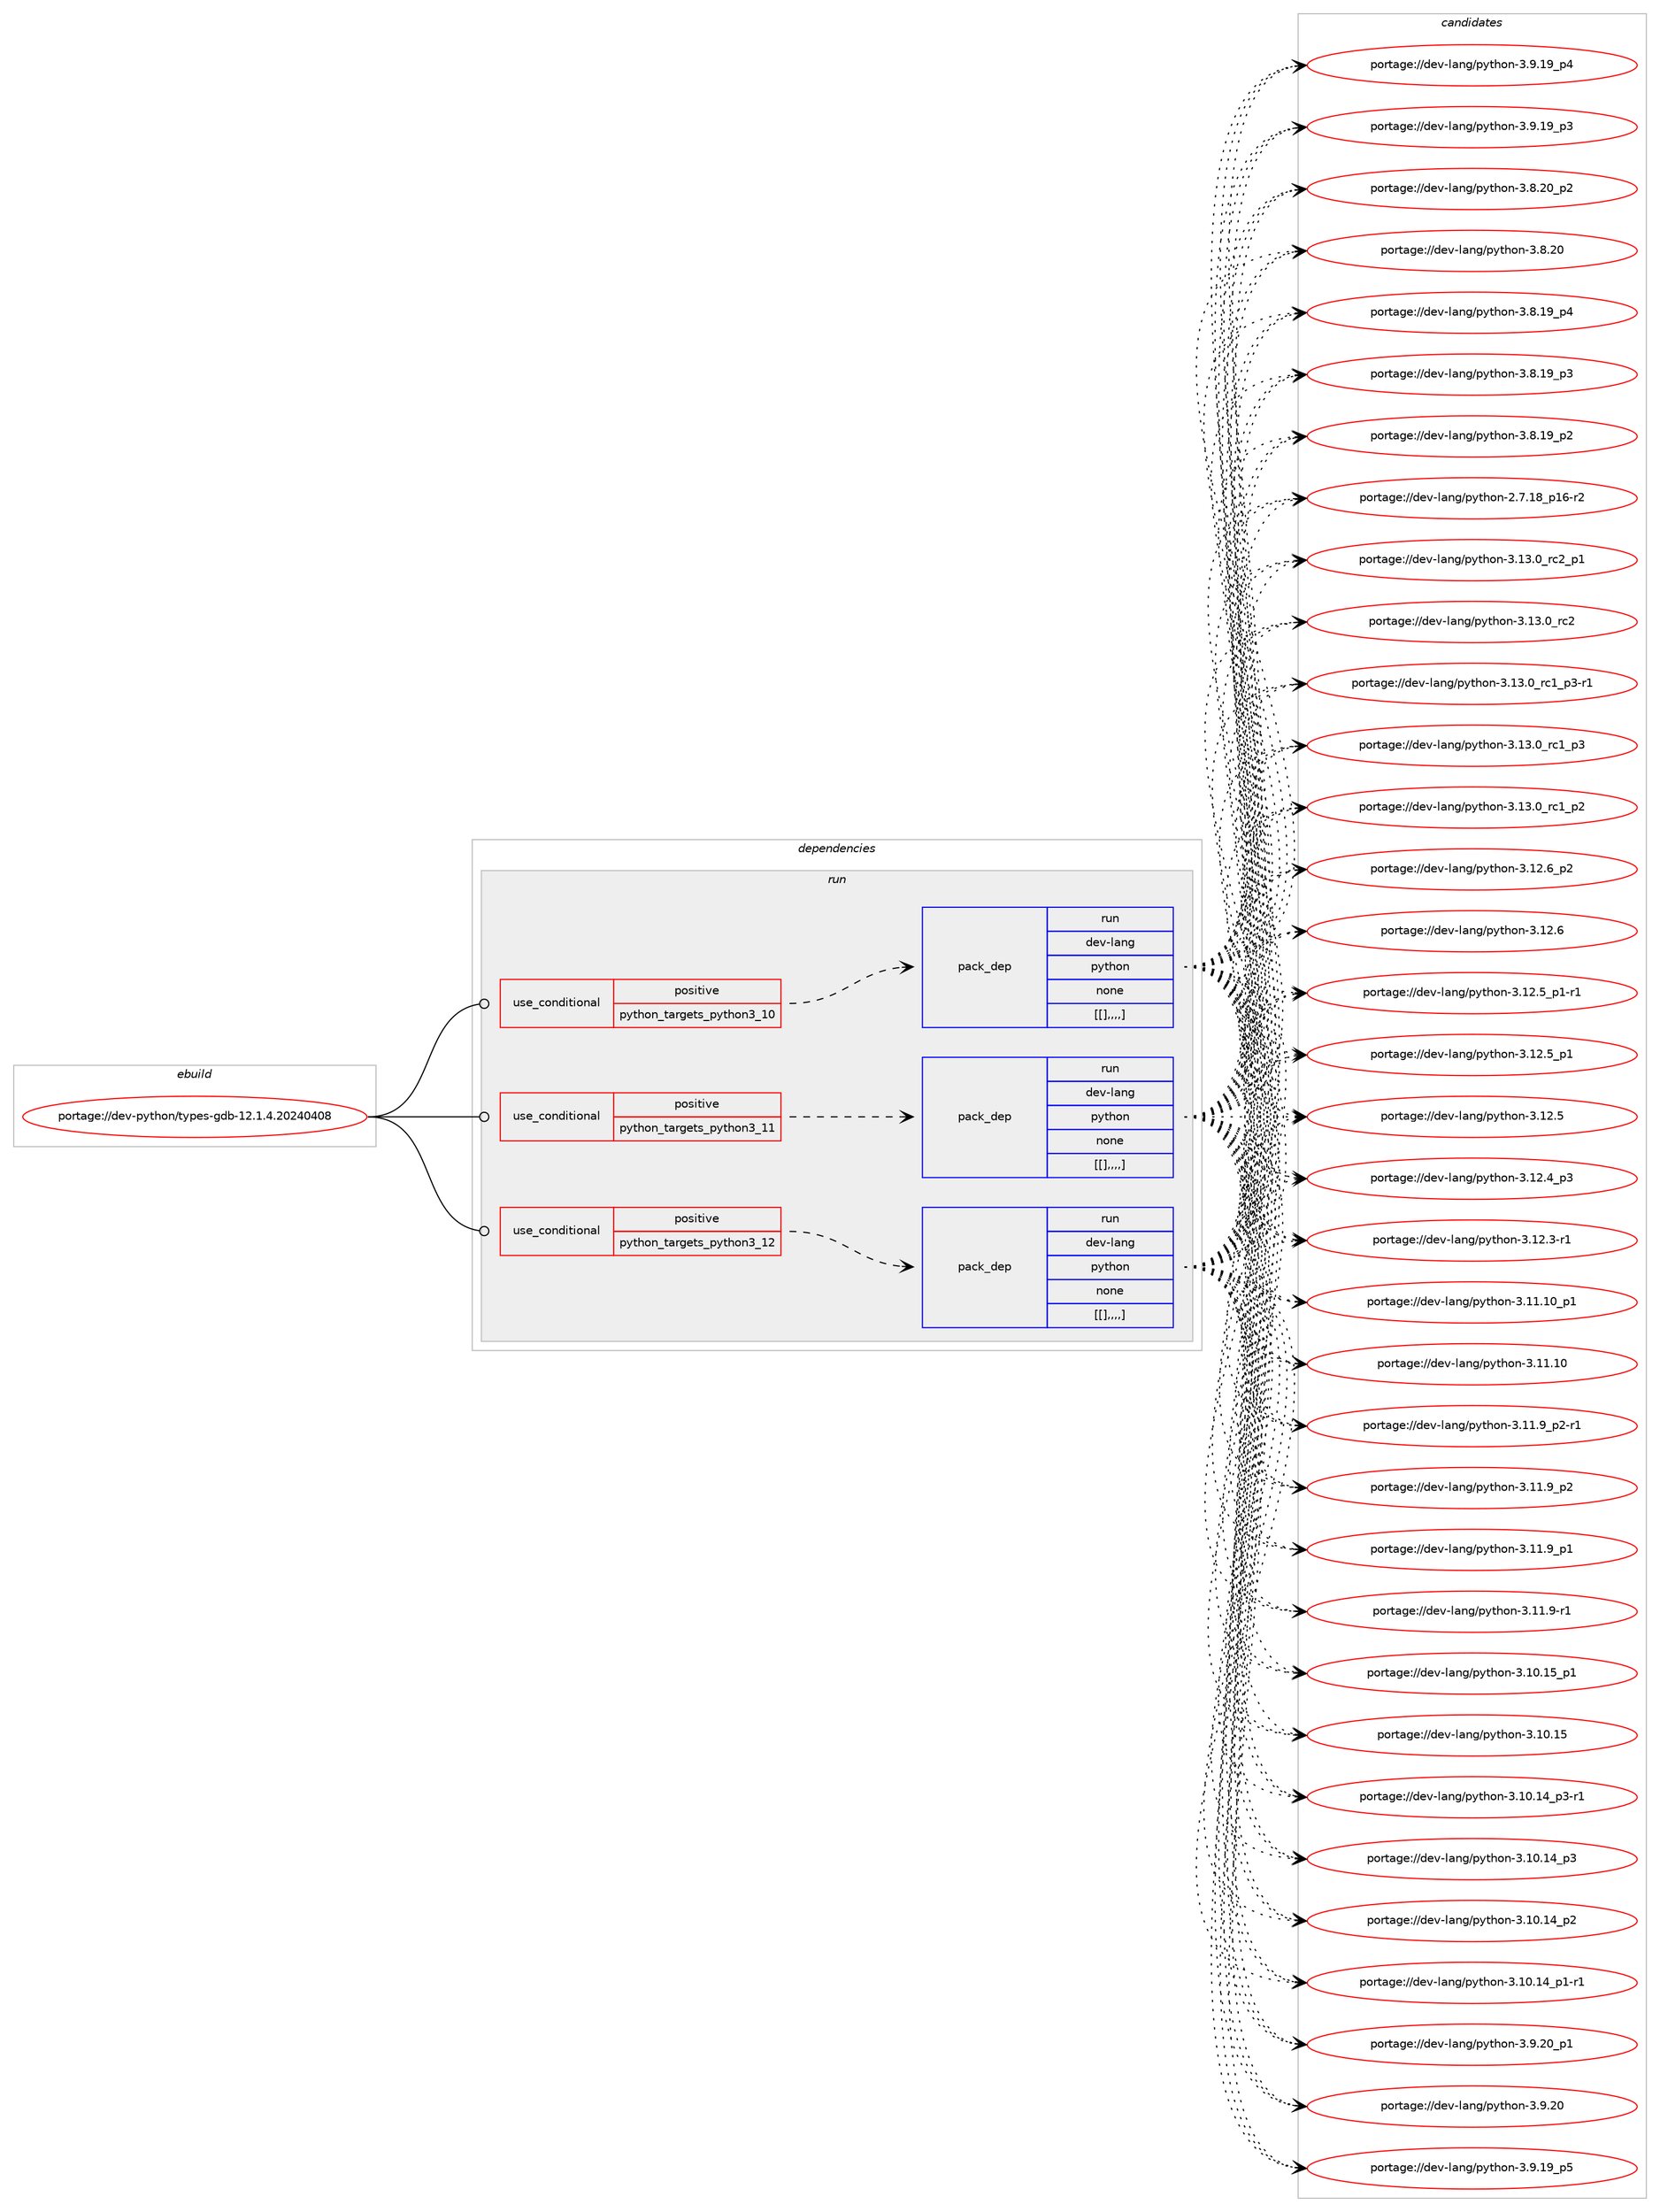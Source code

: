 digraph prolog {

# *************
# Graph options
# *************

newrank=true;
concentrate=true;
compound=true;
graph [rankdir=LR,fontname=Helvetica,fontsize=10,ranksep=1.5];#, ranksep=2.5, nodesep=0.2];
edge  [arrowhead=vee];
node  [fontname=Helvetica,fontsize=10];

# **********
# The ebuild
# **********

subgraph cluster_leftcol {
color=gray;
label=<<i>ebuild</i>>;
id [label="portage://dev-python/types-gdb-12.1.4.20240408", color=red, width=4, href="../dev-python/types-gdb-12.1.4.20240408.svg"];
}

# ****************
# The dependencies
# ****************

subgraph cluster_midcol {
color=gray;
label=<<i>dependencies</i>>;
subgraph cluster_compile {
fillcolor="#eeeeee";
style=filled;
label=<<i>compile</i>>;
}
subgraph cluster_compileandrun {
fillcolor="#eeeeee";
style=filled;
label=<<i>compile and run</i>>;
}
subgraph cluster_run {
fillcolor="#eeeeee";
style=filled;
label=<<i>run</i>>;
subgraph cond42529 {
dependency169833 [label=<<TABLE BORDER="0" CELLBORDER="1" CELLSPACING="0" CELLPADDING="4"><TR><TD ROWSPAN="3" CELLPADDING="10">use_conditional</TD></TR><TR><TD>positive</TD></TR><TR><TD>python_targets_python3_10</TD></TR></TABLE>>, shape=none, color=red];
subgraph pack126041 {
dependency169834 [label=<<TABLE BORDER="0" CELLBORDER="1" CELLSPACING="0" CELLPADDING="4" WIDTH="220"><TR><TD ROWSPAN="6" CELLPADDING="30">pack_dep</TD></TR><TR><TD WIDTH="110">run</TD></TR><TR><TD>dev-lang</TD></TR><TR><TD>python</TD></TR><TR><TD>none</TD></TR><TR><TD>[[],,,,]</TD></TR></TABLE>>, shape=none, color=blue];
}
dependency169833:e -> dependency169834:w [weight=20,style="dashed",arrowhead="vee"];
}
id:e -> dependency169833:w [weight=20,style="solid",arrowhead="odot"];
subgraph cond42530 {
dependency169835 [label=<<TABLE BORDER="0" CELLBORDER="1" CELLSPACING="0" CELLPADDING="4"><TR><TD ROWSPAN="3" CELLPADDING="10">use_conditional</TD></TR><TR><TD>positive</TD></TR><TR><TD>python_targets_python3_11</TD></TR></TABLE>>, shape=none, color=red];
subgraph pack126042 {
dependency169836 [label=<<TABLE BORDER="0" CELLBORDER="1" CELLSPACING="0" CELLPADDING="4" WIDTH="220"><TR><TD ROWSPAN="6" CELLPADDING="30">pack_dep</TD></TR><TR><TD WIDTH="110">run</TD></TR><TR><TD>dev-lang</TD></TR><TR><TD>python</TD></TR><TR><TD>none</TD></TR><TR><TD>[[],,,,]</TD></TR></TABLE>>, shape=none, color=blue];
}
dependency169835:e -> dependency169836:w [weight=20,style="dashed",arrowhead="vee"];
}
id:e -> dependency169835:w [weight=20,style="solid",arrowhead="odot"];
subgraph cond42531 {
dependency169837 [label=<<TABLE BORDER="0" CELLBORDER="1" CELLSPACING="0" CELLPADDING="4"><TR><TD ROWSPAN="3" CELLPADDING="10">use_conditional</TD></TR><TR><TD>positive</TD></TR><TR><TD>python_targets_python3_12</TD></TR></TABLE>>, shape=none, color=red];
subgraph pack126043 {
dependency169838 [label=<<TABLE BORDER="0" CELLBORDER="1" CELLSPACING="0" CELLPADDING="4" WIDTH="220"><TR><TD ROWSPAN="6" CELLPADDING="30">pack_dep</TD></TR><TR><TD WIDTH="110">run</TD></TR><TR><TD>dev-lang</TD></TR><TR><TD>python</TD></TR><TR><TD>none</TD></TR><TR><TD>[[],,,,]</TD></TR></TABLE>>, shape=none, color=blue];
}
dependency169837:e -> dependency169838:w [weight=20,style="dashed",arrowhead="vee"];
}
id:e -> dependency169837:w [weight=20,style="solid",arrowhead="odot"];
}
}

# **************
# The candidates
# **************

subgraph cluster_choices {
rank=same;
color=gray;
label=<<i>candidates</i>>;

subgraph choice126041 {
color=black;
nodesep=1;
choice100101118451089711010347112121116104111110455146495146489511499509511249 [label="portage://dev-lang/python-3.13.0_rc2_p1", color=red, width=4,href="../dev-lang/python-3.13.0_rc2_p1.svg"];
choice10010111845108971101034711212111610411111045514649514648951149950 [label="portage://dev-lang/python-3.13.0_rc2", color=red, width=4,href="../dev-lang/python-3.13.0_rc2.svg"];
choice1001011184510897110103471121211161041111104551464951464895114994995112514511449 [label="portage://dev-lang/python-3.13.0_rc1_p3-r1", color=red, width=4,href="../dev-lang/python-3.13.0_rc1_p3-r1.svg"];
choice100101118451089711010347112121116104111110455146495146489511499499511251 [label="portage://dev-lang/python-3.13.0_rc1_p3", color=red, width=4,href="../dev-lang/python-3.13.0_rc1_p3.svg"];
choice100101118451089711010347112121116104111110455146495146489511499499511250 [label="portage://dev-lang/python-3.13.0_rc1_p2", color=red, width=4,href="../dev-lang/python-3.13.0_rc1_p2.svg"];
choice100101118451089711010347112121116104111110455146495046549511250 [label="portage://dev-lang/python-3.12.6_p2", color=red, width=4,href="../dev-lang/python-3.12.6_p2.svg"];
choice10010111845108971101034711212111610411111045514649504654 [label="portage://dev-lang/python-3.12.6", color=red, width=4,href="../dev-lang/python-3.12.6.svg"];
choice1001011184510897110103471121211161041111104551464950465395112494511449 [label="portage://dev-lang/python-3.12.5_p1-r1", color=red, width=4,href="../dev-lang/python-3.12.5_p1-r1.svg"];
choice100101118451089711010347112121116104111110455146495046539511249 [label="portage://dev-lang/python-3.12.5_p1", color=red, width=4,href="../dev-lang/python-3.12.5_p1.svg"];
choice10010111845108971101034711212111610411111045514649504653 [label="portage://dev-lang/python-3.12.5", color=red, width=4,href="../dev-lang/python-3.12.5.svg"];
choice100101118451089711010347112121116104111110455146495046529511251 [label="portage://dev-lang/python-3.12.4_p3", color=red, width=4,href="../dev-lang/python-3.12.4_p3.svg"];
choice100101118451089711010347112121116104111110455146495046514511449 [label="portage://dev-lang/python-3.12.3-r1", color=red, width=4,href="../dev-lang/python-3.12.3-r1.svg"];
choice10010111845108971101034711212111610411111045514649494649489511249 [label="portage://dev-lang/python-3.11.10_p1", color=red, width=4,href="../dev-lang/python-3.11.10_p1.svg"];
choice1001011184510897110103471121211161041111104551464949464948 [label="portage://dev-lang/python-3.11.10", color=red, width=4,href="../dev-lang/python-3.11.10.svg"];
choice1001011184510897110103471121211161041111104551464949465795112504511449 [label="portage://dev-lang/python-3.11.9_p2-r1", color=red, width=4,href="../dev-lang/python-3.11.9_p2-r1.svg"];
choice100101118451089711010347112121116104111110455146494946579511250 [label="portage://dev-lang/python-3.11.9_p2", color=red, width=4,href="../dev-lang/python-3.11.9_p2.svg"];
choice100101118451089711010347112121116104111110455146494946579511249 [label="portage://dev-lang/python-3.11.9_p1", color=red, width=4,href="../dev-lang/python-3.11.9_p1.svg"];
choice100101118451089711010347112121116104111110455146494946574511449 [label="portage://dev-lang/python-3.11.9-r1", color=red, width=4,href="../dev-lang/python-3.11.9-r1.svg"];
choice10010111845108971101034711212111610411111045514649484649539511249 [label="portage://dev-lang/python-3.10.15_p1", color=red, width=4,href="../dev-lang/python-3.10.15_p1.svg"];
choice1001011184510897110103471121211161041111104551464948464953 [label="portage://dev-lang/python-3.10.15", color=red, width=4,href="../dev-lang/python-3.10.15.svg"];
choice100101118451089711010347112121116104111110455146494846495295112514511449 [label="portage://dev-lang/python-3.10.14_p3-r1", color=red, width=4,href="../dev-lang/python-3.10.14_p3-r1.svg"];
choice10010111845108971101034711212111610411111045514649484649529511251 [label="portage://dev-lang/python-3.10.14_p3", color=red, width=4,href="../dev-lang/python-3.10.14_p3.svg"];
choice10010111845108971101034711212111610411111045514649484649529511250 [label="portage://dev-lang/python-3.10.14_p2", color=red, width=4,href="../dev-lang/python-3.10.14_p2.svg"];
choice100101118451089711010347112121116104111110455146494846495295112494511449 [label="portage://dev-lang/python-3.10.14_p1-r1", color=red, width=4,href="../dev-lang/python-3.10.14_p1-r1.svg"];
choice100101118451089711010347112121116104111110455146574650489511249 [label="portage://dev-lang/python-3.9.20_p1", color=red, width=4,href="../dev-lang/python-3.9.20_p1.svg"];
choice10010111845108971101034711212111610411111045514657465048 [label="portage://dev-lang/python-3.9.20", color=red, width=4,href="../dev-lang/python-3.9.20.svg"];
choice100101118451089711010347112121116104111110455146574649579511253 [label="portage://dev-lang/python-3.9.19_p5", color=red, width=4,href="../dev-lang/python-3.9.19_p5.svg"];
choice100101118451089711010347112121116104111110455146574649579511252 [label="portage://dev-lang/python-3.9.19_p4", color=red, width=4,href="../dev-lang/python-3.9.19_p4.svg"];
choice100101118451089711010347112121116104111110455146574649579511251 [label="portage://dev-lang/python-3.9.19_p3", color=red, width=4,href="../dev-lang/python-3.9.19_p3.svg"];
choice100101118451089711010347112121116104111110455146564650489511250 [label="portage://dev-lang/python-3.8.20_p2", color=red, width=4,href="../dev-lang/python-3.8.20_p2.svg"];
choice10010111845108971101034711212111610411111045514656465048 [label="portage://dev-lang/python-3.8.20", color=red, width=4,href="../dev-lang/python-3.8.20.svg"];
choice100101118451089711010347112121116104111110455146564649579511252 [label="portage://dev-lang/python-3.8.19_p4", color=red, width=4,href="../dev-lang/python-3.8.19_p4.svg"];
choice100101118451089711010347112121116104111110455146564649579511251 [label="portage://dev-lang/python-3.8.19_p3", color=red, width=4,href="../dev-lang/python-3.8.19_p3.svg"];
choice100101118451089711010347112121116104111110455146564649579511250 [label="portage://dev-lang/python-3.8.19_p2", color=red, width=4,href="../dev-lang/python-3.8.19_p2.svg"];
choice100101118451089711010347112121116104111110455046554649569511249544511450 [label="portage://dev-lang/python-2.7.18_p16-r2", color=red, width=4,href="../dev-lang/python-2.7.18_p16-r2.svg"];
dependency169834:e -> choice100101118451089711010347112121116104111110455146495146489511499509511249:w [style=dotted,weight="100"];
dependency169834:e -> choice10010111845108971101034711212111610411111045514649514648951149950:w [style=dotted,weight="100"];
dependency169834:e -> choice1001011184510897110103471121211161041111104551464951464895114994995112514511449:w [style=dotted,weight="100"];
dependency169834:e -> choice100101118451089711010347112121116104111110455146495146489511499499511251:w [style=dotted,weight="100"];
dependency169834:e -> choice100101118451089711010347112121116104111110455146495146489511499499511250:w [style=dotted,weight="100"];
dependency169834:e -> choice100101118451089711010347112121116104111110455146495046549511250:w [style=dotted,weight="100"];
dependency169834:e -> choice10010111845108971101034711212111610411111045514649504654:w [style=dotted,weight="100"];
dependency169834:e -> choice1001011184510897110103471121211161041111104551464950465395112494511449:w [style=dotted,weight="100"];
dependency169834:e -> choice100101118451089711010347112121116104111110455146495046539511249:w [style=dotted,weight="100"];
dependency169834:e -> choice10010111845108971101034711212111610411111045514649504653:w [style=dotted,weight="100"];
dependency169834:e -> choice100101118451089711010347112121116104111110455146495046529511251:w [style=dotted,weight="100"];
dependency169834:e -> choice100101118451089711010347112121116104111110455146495046514511449:w [style=dotted,weight="100"];
dependency169834:e -> choice10010111845108971101034711212111610411111045514649494649489511249:w [style=dotted,weight="100"];
dependency169834:e -> choice1001011184510897110103471121211161041111104551464949464948:w [style=dotted,weight="100"];
dependency169834:e -> choice1001011184510897110103471121211161041111104551464949465795112504511449:w [style=dotted,weight="100"];
dependency169834:e -> choice100101118451089711010347112121116104111110455146494946579511250:w [style=dotted,weight="100"];
dependency169834:e -> choice100101118451089711010347112121116104111110455146494946579511249:w [style=dotted,weight="100"];
dependency169834:e -> choice100101118451089711010347112121116104111110455146494946574511449:w [style=dotted,weight="100"];
dependency169834:e -> choice10010111845108971101034711212111610411111045514649484649539511249:w [style=dotted,weight="100"];
dependency169834:e -> choice1001011184510897110103471121211161041111104551464948464953:w [style=dotted,weight="100"];
dependency169834:e -> choice100101118451089711010347112121116104111110455146494846495295112514511449:w [style=dotted,weight="100"];
dependency169834:e -> choice10010111845108971101034711212111610411111045514649484649529511251:w [style=dotted,weight="100"];
dependency169834:e -> choice10010111845108971101034711212111610411111045514649484649529511250:w [style=dotted,weight="100"];
dependency169834:e -> choice100101118451089711010347112121116104111110455146494846495295112494511449:w [style=dotted,weight="100"];
dependency169834:e -> choice100101118451089711010347112121116104111110455146574650489511249:w [style=dotted,weight="100"];
dependency169834:e -> choice10010111845108971101034711212111610411111045514657465048:w [style=dotted,weight="100"];
dependency169834:e -> choice100101118451089711010347112121116104111110455146574649579511253:w [style=dotted,weight="100"];
dependency169834:e -> choice100101118451089711010347112121116104111110455146574649579511252:w [style=dotted,weight="100"];
dependency169834:e -> choice100101118451089711010347112121116104111110455146574649579511251:w [style=dotted,weight="100"];
dependency169834:e -> choice100101118451089711010347112121116104111110455146564650489511250:w [style=dotted,weight="100"];
dependency169834:e -> choice10010111845108971101034711212111610411111045514656465048:w [style=dotted,weight="100"];
dependency169834:e -> choice100101118451089711010347112121116104111110455146564649579511252:w [style=dotted,weight="100"];
dependency169834:e -> choice100101118451089711010347112121116104111110455146564649579511251:w [style=dotted,weight="100"];
dependency169834:e -> choice100101118451089711010347112121116104111110455146564649579511250:w [style=dotted,weight="100"];
dependency169834:e -> choice100101118451089711010347112121116104111110455046554649569511249544511450:w [style=dotted,weight="100"];
}
subgraph choice126042 {
color=black;
nodesep=1;
choice100101118451089711010347112121116104111110455146495146489511499509511249 [label="portage://dev-lang/python-3.13.0_rc2_p1", color=red, width=4,href="../dev-lang/python-3.13.0_rc2_p1.svg"];
choice10010111845108971101034711212111610411111045514649514648951149950 [label="portage://dev-lang/python-3.13.0_rc2", color=red, width=4,href="../dev-lang/python-3.13.0_rc2.svg"];
choice1001011184510897110103471121211161041111104551464951464895114994995112514511449 [label="portage://dev-lang/python-3.13.0_rc1_p3-r1", color=red, width=4,href="../dev-lang/python-3.13.0_rc1_p3-r1.svg"];
choice100101118451089711010347112121116104111110455146495146489511499499511251 [label="portage://dev-lang/python-3.13.0_rc1_p3", color=red, width=4,href="../dev-lang/python-3.13.0_rc1_p3.svg"];
choice100101118451089711010347112121116104111110455146495146489511499499511250 [label="portage://dev-lang/python-3.13.0_rc1_p2", color=red, width=4,href="../dev-lang/python-3.13.0_rc1_p2.svg"];
choice100101118451089711010347112121116104111110455146495046549511250 [label="portage://dev-lang/python-3.12.6_p2", color=red, width=4,href="../dev-lang/python-3.12.6_p2.svg"];
choice10010111845108971101034711212111610411111045514649504654 [label="portage://dev-lang/python-3.12.6", color=red, width=4,href="../dev-lang/python-3.12.6.svg"];
choice1001011184510897110103471121211161041111104551464950465395112494511449 [label="portage://dev-lang/python-3.12.5_p1-r1", color=red, width=4,href="../dev-lang/python-3.12.5_p1-r1.svg"];
choice100101118451089711010347112121116104111110455146495046539511249 [label="portage://dev-lang/python-3.12.5_p1", color=red, width=4,href="../dev-lang/python-3.12.5_p1.svg"];
choice10010111845108971101034711212111610411111045514649504653 [label="portage://dev-lang/python-3.12.5", color=red, width=4,href="../dev-lang/python-3.12.5.svg"];
choice100101118451089711010347112121116104111110455146495046529511251 [label="portage://dev-lang/python-3.12.4_p3", color=red, width=4,href="../dev-lang/python-3.12.4_p3.svg"];
choice100101118451089711010347112121116104111110455146495046514511449 [label="portage://dev-lang/python-3.12.3-r1", color=red, width=4,href="../dev-lang/python-3.12.3-r1.svg"];
choice10010111845108971101034711212111610411111045514649494649489511249 [label="portage://dev-lang/python-3.11.10_p1", color=red, width=4,href="../dev-lang/python-3.11.10_p1.svg"];
choice1001011184510897110103471121211161041111104551464949464948 [label="portage://dev-lang/python-3.11.10", color=red, width=4,href="../dev-lang/python-3.11.10.svg"];
choice1001011184510897110103471121211161041111104551464949465795112504511449 [label="portage://dev-lang/python-3.11.9_p2-r1", color=red, width=4,href="../dev-lang/python-3.11.9_p2-r1.svg"];
choice100101118451089711010347112121116104111110455146494946579511250 [label="portage://dev-lang/python-3.11.9_p2", color=red, width=4,href="../dev-lang/python-3.11.9_p2.svg"];
choice100101118451089711010347112121116104111110455146494946579511249 [label="portage://dev-lang/python-3.11.9_p1", color=red, width=4,href="../dev-lang/python-3.11.9_p1.svg"];
choice100101118451089711010347112121116104111110455146494946574511449 [label="portage://dev-lang/python-3.11.9-r1", color=red, width=4,href="../dev-lang/python-3.11.9-r1.svg"];
choice10010111845108971101034711212111610411111045514649484649539511249 [label="portage://dev-lang/python-3.10.15_p1", color=red, width=4,href="../dev-lang/python-3.10.15_p1.svg"];
choice1001011184510897110103471121211161041111104551464948464953 [label="portage://dev-lang/python-3.10.15", color=red, width=4,href="../dev-lang/python-3.10.15.svg"];
choice100101118451089711010347112121116104111110455146494846495295112514511449 [label="portage://dev-lang/python-3.10.14_p3-r1", color=red, width=4,href="../dev-lang/python-3.10.14_p3-r1.svg"];
choice10010111845108971101034711212111610411111045514649484649529511251 [label="portage://dev-lang/python-3.10.14_p3", color=red, width=4,href="../dev-lang/python-3.10.14_p3.svg"];
choice10010111845108971101034711212111610411111045514649484649529511250 [label="portage://dev-lang/python-3.10.14_p2", color=red, width=4,href="../dev-lang/python-3.10.14_p2.svg"];
choice100101118451089711010347112121116104111110455146494846495295112494511449 [label="portage://dev-lang/python-3.10.14_p1-r1", color=red, width=4,href="../dev-lang/python-3.10.14_p1-r1.svg"];
choice100101118451089711010347112121116104111110455146574650489511249 [label="portage://dev-lang/python-3.9.20_p1", color=red, width=4,href="../dev-lang/python-3.9.20_p1.svg"];
choice10010111845108971101034711212111610411111045514657465048 [label="portage://dev-lang/python-3.9.20", color=red, width=4,href="../dev-lang/python-3.9.20.svg"];
choice100101118451089711010347112121116104111110455146574649579511253 [label="portage://dev-lang/python-3.9.19_p5", color=red, width=4,href="../dev-lang/python-3.9.19_p5.svg"];
choice100101118451089711010347112121116104111110455146574649579511252 [label="portage://dev-lang/python-3.9.19_p4", color=red, width=4,href="../dev-lang/python-3.9.19_p4.svg"];
choice100101118451089711010347112121116104111110455146574649579511251 [label="portage://dev-lang/python-3.9.19_p3", color=red, width=4,href="../dev-lang/python-3.9.19_p3.svg"];
choice100101118451089711010347112121116104111110455146564650489511250 [label="portage://dev-lang/python-3.8.20_p2", color=red, width=4,href="../dev-lang/python-3.8.20_p2.svg"];
choice10010111845108971101034711212111610411111045514656465048 [label="portage://dev-lang/python-3.8.20", color=red, width=4,href="../dev-lang/python-3.8.20.svg"];
choice100101118451089711010347112121116104111110455146564649579511252 [label="portage://dev-lang/python-3.8.19_p4", color=red, width=4,href="../dev-lang/python-3.8.19_p4.svg"];
choice100101118451089711010347112121116104111110455146564649579511251 [label="portage://dev-lang/python-3.8.19_p3", color=red, width=4,href="../dev-lang/python-3.8.19_p3.svg"];
choice100101118451089711010347112121116104111110455146564649579511250 [label="portage://dev-lang/python-3.8.19_p2", color=red, width=4,href="../dev-lang/python-3.8.19_p2.svg"];
choice100101118451089711010347112121116104111110455046554649569511249544511450 [label="portage://dev-lang/python-2.7.18_p16-r2", color=red, width=4,href="../dev-lang/python-2.7.18_p16-r2.svg"];
dependency169836:e -> choice100101118451089711010347112121116104111110455146495146489511499509511249:w [style=dotted,weight="100"];
dependency169836:e -> choice10010111845108971101034711212111610411111045514649514648951149950:w [style=dotted,weight="100"];
dependency169836:e -> choice1001011184510897110103471121211161041111104551464951464895114994995112514511449:w [style=dotted,weight="100"];
dependency169836:e -> choice100101118451089711010347112121116104111110455146495146489511499499511251:w [style=dotted,weight="100"];
dependency169836:e -> choice100101118451089711010347112121116104111110455146495146489511499499511250:w [style=dotted,weight="100"];
dependency169836:e -> choice100101118451089711010347112121116104111110455146495046549511250:w [style=dotted,weight="100"];
dependency169836:e -> choice10010111845108971101034711212111610411111045514649504654:w [style=dotted,weight="100"];
dependency169836:e -> choice1001011184510897110103471121211161041111104551464950465395112494511449:w [style=dotted,weight="100"];
dependency169836:e -> choice100101118451089711010347112121116104111110455146495046539511249:w [style=dotted,weight="100"];
dependency169836:e -> choice10010111845108971101034711212111610411111045514649504653:w [style=dotted,weight="100"];
dependency169836:e -> choice100101118451089711010347112121116104111110455146495046529511251:w [style=dotted,weight="100"];
dependency169836:e -> choice100101118451089711010347112121116104111110455146495046514511449:w [style=dotted,weight="100"];
dependency169836:e -> choice10010111845108971101034711212111610411111045514649494649489511249:w [style=dotted,weight="100"];
dependency169836:e -> choice1001011184510897110103471121211161041111104551464949464948:w [style=dotted,weight="100"];
dependency169836:e -> choice1001011184510897110103471121211161041111104551464949465795112504511449:w [style=dotted,weight="100"];
dependency169836:e -> choice100101118451089711010347112121116104111110455146494946579511250:w [style=dotted,weight="100"];
dependency169836:e -> choice100101118451089711010347112121116104111110455146494946579511249:w [style=dotted,weight="100"];
dependency169836:e -> choice100101118451089711010347112121116104111110455146494946574511449:w [style=dotted,weight="100"];
dependency169836:e -> choice10010111845108971101034711212111610411111045514649484649539511249:w [style=dotted,weight="100"];
dependency169836:e -> choice1001011184510897110103471121211161041111104551464948464953:w [style=dotted,weight="100"];
dependency169836:e -> choice100101118451089711010347112121116104111110455146494846495295112514511449:w [style=dotted,weight="100"];
dependency169836:e -> choice10010111845108971101034711212111610411111045514649484649529511251:w [style=dotted,weight="100"];
dependency169836:e -> choice10010111845108971101034711212111610411111045514649484649529511250:w [style=dotted,weight="100"];
dependency169836:e -> choice100101118451089711010347112121116104111110455146494846495295112494511449:w [style=dotted,weight="100"];
dependency169836:e -> choice100101118451089711010347112121116104111110455146574650489511249:w [style=dotted,weight="100"];
dependency169836:e -> choice10010111845108971101034711212111610411111045514657465048:w [style=dotted,weight="100"];
dependency169836:e -> choice100101118451089711010347112121116104111110455146574649579511253:w [style=dotted,weight="100"];
dependency169836:e -> choice100101118451089711010347112121116104111110455146574649579511252:w [style=dotted,weight="100"];
dependency169836:e -> choice100101118451089711010347112121116104111110455146574649579511251:w [style=dotted,weight="100"];
dependency169836:e -> choice100101118451089711010347112121116104111110455146564650489511250:w [style=dotted,weight="100"];
dependency169836:e -> choice10010111845108971101034711212111610411111045514656465048:w [style=dotted,weight="100"];
dependency169836:e -> choice100101118451089711010347112121116104111110455146564649579511252:w [style=dotted,weight="100"];
dependency169836:e -> choice100101118451089711010347112121116104111110455146564649579511251:w [style=dotted,weight="100"];
dependency169836:e -> choice100101118451089711010347112121116104111110455146564649579511250:w [style=dotted,weight="100"];
dependency169836:e -> choice100101118451089711010347112121116104111110455046554649569511249544511450:w [style=dotted,weight="100"];
}
subgraph choice126043 {
color=black;
nodesep=1;
choice100101118451089711010347112121116104111110455146495146489511499509511249 [label="portage://dev-lang/python-3.13.0_rc2_p1", color=red, width=4,href="../dev-lang/python-3.13.0_rc2_p1.svg"];
choice10010111845108971101034711212111610411111045514649514648951149950 [label="portage://dev-lang/python-3.13.0_rc2", color=red, width=4,href="../dev-lang/python-3.13.0_rc2.svg"];
choice1001011184510897110103471121211161041111104551464951464895114994995112514511449 [label="portage://dev-lang/python-3.13.0_rc1_p3-r1", color=red, width=4,href="../dev-lang/python-3.13.0_rc1_p3-r1.svg"];
choice100101118451089711010347112121116104111110455146495146489511499499511251 [label="portage://dev-lang/python-3.13.0_rc1_p3", color=red, width=4,href="../dev-lang/python-3.13.0_rc1_p3.svg"];
choice100101118451089711010347112121116104111110455146495146489511499499511250 [label="portage://dev-lang/python-3.13.0_rc1_p2", color=red, width=4,href="../dev-lang/python-3.13.0_rc1_p2.svg"];
choice100101118451089711010347112121116104111110455146495046549511250 [label="portage://dev-lang/python-3.12.6_p2", color=red, width=4,href="../dev-lang/python-3.12.6_p2.svg"];
choice10010111845108971101034711212111610411111045514649504654 [label="portage://dev-lang/python-3.12.6", color=red, width=4,href="../dev-lang/python-3.12.6.svg"];
choice1001011184510897110103471121211161041111104551464950465395112494511449 [label="portage://dev-lang/python-3.12.5_p1-r1", color=red, width=4,href="../dev-lang/python-3.12.5_p1-r1.svg"];
choice100101118451089711010347112121116104111110455146495046539511249 [label="portage://dev-lang/python-3.12.5_p1", color=red, width=4,href="../dev-lang/python-3.12.5_p1.svg"];
choice10010111845108971101034711212111610411111045514649504653 [label="portage://dev-lang/python-3.12.5", color=red, width=4,href="../dev-lang/python-3.12.5.svg"];
choice100101118451089711010347112121116104111110455146495046529511251 [label="portage://dev-lang/python-3.12.4_p3", color=red, width=4,href="../dev-lang/python-3.12.4_p3.svg"];
choice100101118451089711010347112121116104111110455146495046514511449 [label="portage://dev-lang/python-3.12.3-r1", color=red, width=4,href="../dev-lang/python-3.12.3-r1.svg"];
choice10010111845108971101034711212111610411111045514649494649489511249 [label="portage://dev-lang/python-3.11.10_p1", color=red, width=4,href="../dev-lang/python-3.11.10_p1.svg"];
choice1001011184510897110103471121211161041111104551464949464948 [label="portage://dev-lang/python-3.11.10", color=red, width=4,href="../dev-lang/python-3.11.10.svg"];
choice1001011184510897110103471121211161041111104551464949465795112504511449 [label="portage://dev-lang/python-3.11.9_p2-r1", color=red, width=4,href="../dev-lang/python-3.11.9_p2-r1.svg"];
choice100101118451089711010347112121116104111110455146494946579511250 [label="portage://dev-lang/python-3.11.9_p2", color=red, width=4,href="../dev-lang/python-3.11.9_p2.svg"];
choice100101118451089711010347112121116104111110455146494946579511249 [label="portage://dev-lang/python-3.11.9_p1", color=red, width=4,href="../dev-lang/python-3.11.9_p1.svg"];
choice100101118451089711010347112121116104111110455146494946574511449 [label="portage://dev-lang/python-3.11.9-r1", color=red, width=4,href="../dev-lang/python-3.11.9-r1.svg"];
choice10010111845108971101034711212111610411111045514649484649539511249 [label="portage://dev-lang/python-3.10.15_p1", color=red, width=4,href="../dev-lang/python-3.10.15_p1.svg"];
choice1001011184510897110103471121211161041111104551464948464953 [label="portage://dev-lang/python-3.10.15", color=red, width=4,href="../dev-lang/python-3.10.15.svg"];
choice100101118451089711010347112121116104111110455146494846495295112514511449 [label="portage://dev-lang/python-3.10.14_p3-r1", color=red, width=4,href="../dev-lang/python-3.10.14_p3-r1.svg"];
choice10010111845108971101034711212111610411111045514649484649529511251 [label="portage://dev-lang/python-3.10.14_p3", color=red, width=4,href="../dev-lang/python-3.10.14_p3.svg"];
choice10010111845108971101034711212111610411111045514649484649529511250 [label="portage://dev-lang/python-3.10.14_p2", color=red, width=4,href="../dev-lang/python-3.10.14_p2.svg"];
choice100101118451089711010347112121116104111110455146494846495295112494511449 [label="portage://dev-lang/python-3.10.14_p1-r1", color=red, width=4,href="../dev-lang/python-3.10.14_p1-r1.svg"];
choice100101118451089711010347112121116104111110455146574650489511249 [label="portage://dev-lang/python-3.9.20_p1", color=red, width=4,href="../dev-lang/python-3.9.20_p1.svg"];
choice10010111845108971101034711212111610411111045514657465048 [label="portage://dev-lang/python-3.9.20", color=red, width=4,href="../dev-lang/python-3.9.20.svg"];
choice100101118451089711010347112121116104111110455146574649579511253 [label="portage://dev-lang/python-3.9.19_p5", color=red, width=4,href="../dev-lang/python-3.9.19_p5.svg"];
choice100101118451089711010347112121116104111110455146574649579511252 [label="portage://dev-lang/python-3.9.19_p4", color=red, width=4,href="../dev-lang/python-3.9.19_p4.svg"];
choice100101118451089711010347112121116104111110455146574649579511251 [label="portage://dev-lang/python-3.9.19_p3", color=red, width=4,href="../dev-lang/python-3.9.19_p3.svg"];
choice100101118451089711010347112121116104111110455146564650489511250 [label="portage://dev-lang/python-3.8.20_p2", color=red, width=4,href="../dev-lang/python-3.8.20_p2.svg"];
choice10010111845108971101034711212111610411111045514656465048 [label="portage://dev-lang/python-3.8.20", color=red, width=4,href="../dev-lang/python-3.8.20.svg"];
choice100101118451089711010347112121116104111110455146564649579511252 [label="portage://dev-lang/python-3.8.19_p4", color=red, width=4,href="../dev-lang/python-3.8.19_p4.svg"];
choice100101118451089711010347112121116104111110455146564649579511251 [label="portage://dev-lang/python-3.8.19_p3", color=red, width=4,href="../dev-lang/python-3.8.19_p3.svg"];
choice100101118451089711010347112121116104111110455146564649579511250 [label="portage://dev-lang/python-3.8.19_p2", color=red, width=4,href="../dev-lang/python-3.8.19_p2.svg"];
choice100101118451089711010347112121116104111110455046554649569511249544511450 [label="portage://dev-lang/python-2.7.18_p16-r2", color=red, width=4,href="../dev-lang/python-2.7.18_p16-r2.svg"];
dependency169838:e -> choice100101118451089711010347112121116104111110455146495146489511499509511249:w [style=dotted,weight="100"];
dependency169838:e -> choice10010111845108971101034711212111610411111045514649514648951149950:w [style=dotted,weight="100"];
dependency169838:e -> choice1001011184510897110103471121211161041111104551464951464895114994995112514511449:w [style=dotted,weight="100"];
dependency169838:e -> choice100101118451089711010347112121116104111110455146495146489511499499511251:w [style=dotted,weight="100"];
dependency169838:e -> choice100101118451089711010347112121116104111110455146495146489511499499511250:w [style=dotted,weight="100"];
dependency169838:e -> choice100101118451089711010347112121116104111110455146495046549511250:w [style=dotted,weight="100"];
dependency169838:e -> choice10010111845108971101034711212111610411111045514649504654:w [style=dotted,weight="100"];
dependency169838:e -> choice1001011184510897110103471121211161041111104551464950465395112494511449:w [style=dotted,weight="100"];
dependency169838:e -> choice100101118451089711010347112121116104111110455146495046539511249:w [style=dotted,weight="100"];
dependency169838:e -> choice10010111845108971101034711212111610411111045514649504653:w [style=dotted,weight="100"];
dependency169838:e -> choice100101118451089711010347112121116104111110455146495046529511251:w [style=dotted,weight="100"];
dependency169838:e -> choice100101118451089711010347112121116104111110455146495046514511449:w [style=dotted,weight="100"];
dependency169838:e -> choice10010111845108971101034711212111610411111045514649494649489511249:w [style=dotted,weight="100"];
dependency169838:e -> choice1001011184510897110103471121211161041111104551464949464948:w [style=dotted,weight="100"];
dependency169838:e -> choice1001011184510897110103471121211161041111104551464949465795112504511449:w [style=dotted,weight="100"];
dependency169838:e -> choice100101118451089711010347112121116104111110455146494946579511250:w [style=dotted,weight="100"];
dependency169838:e -> choice100101118451089711010347112121116104111110455146494946579511249:w [style=dotted,weight="100"];
dependency169838:e -> choice100101118451089711010347112121116104111110455146494946574511449:w [style=dotted,weight="100"];
dependency169838:e -> choice10010111845108971101034711212111610411111045514649484649539511249:w [style=dotted,weight="100"];
dependency169838:e -> choice1001011184510897110103471121211161041111104551464948464953:w [style=dotted,weight="100"];
dependency169838:e -> choice100101118451089711010347112121116104111110455146494846495295112514511449:w [style=dotted,weight="100"];
dependency169838:e -> choice10010111845108971101034711212111610411111045514649484649529511251:w [style=dotted,weight="100"];
dependency169838:e -> choice10010111845108971101034711212111610411111045514649484649529511250:w [style=dotted,weight="100"];
dependency169838:e -> choice100101118451089711010347112121116104111110455146494846495295112494511449:w [style=dotted,weight="100"];
dependency169838:e -> choice100101118451089711010347112121116104111110455146574650489511249:w [style=dotted,weight="100"];
dependency169838:e -> choice10010111845108971101034711212111610411111045514657465048:w [style=dotted,weight="100"];
dependency169838:e -> choice100101118451089711010347112121116104111110455146574649579511253:w [style=dotted,weight="100"];
dependency169838:e -> choice100101118451089711010347112121116104111110455146574649579511252:w [style=dotted,weight="100"];
dependency169838:e -> choice100101118451089711010347112121116104111110455146574649579511251:w [style=dotted,weight="100"];
dependency169838:e -> choice100101118451089711010347112121116104111110455146564650489511250:w [style=dotted,weight="100"];
dependency169838:e -> choice10010111845108971101034711212111610411111045514656465048:w [style=dotted,weight="100"];
dependency169838:e -> choice100101118451089711010347112121116104111110455146564649579511252:w [style=dotted,weight="100"];
dependency169838:e -> choice100101118451089711010347112121116104111110455146564649579511251:w [style=dotted,weight="100"];
dependency169838:e -> choice100101118451089711010347112121116104111110455146564649579511250:w [style=dotted,weight="100"];
dependency169838:e -> choice100101118451089711010347112121116104111110455046554649569511249544511450:w [style=dotted,weight="100"];
}
}

}
